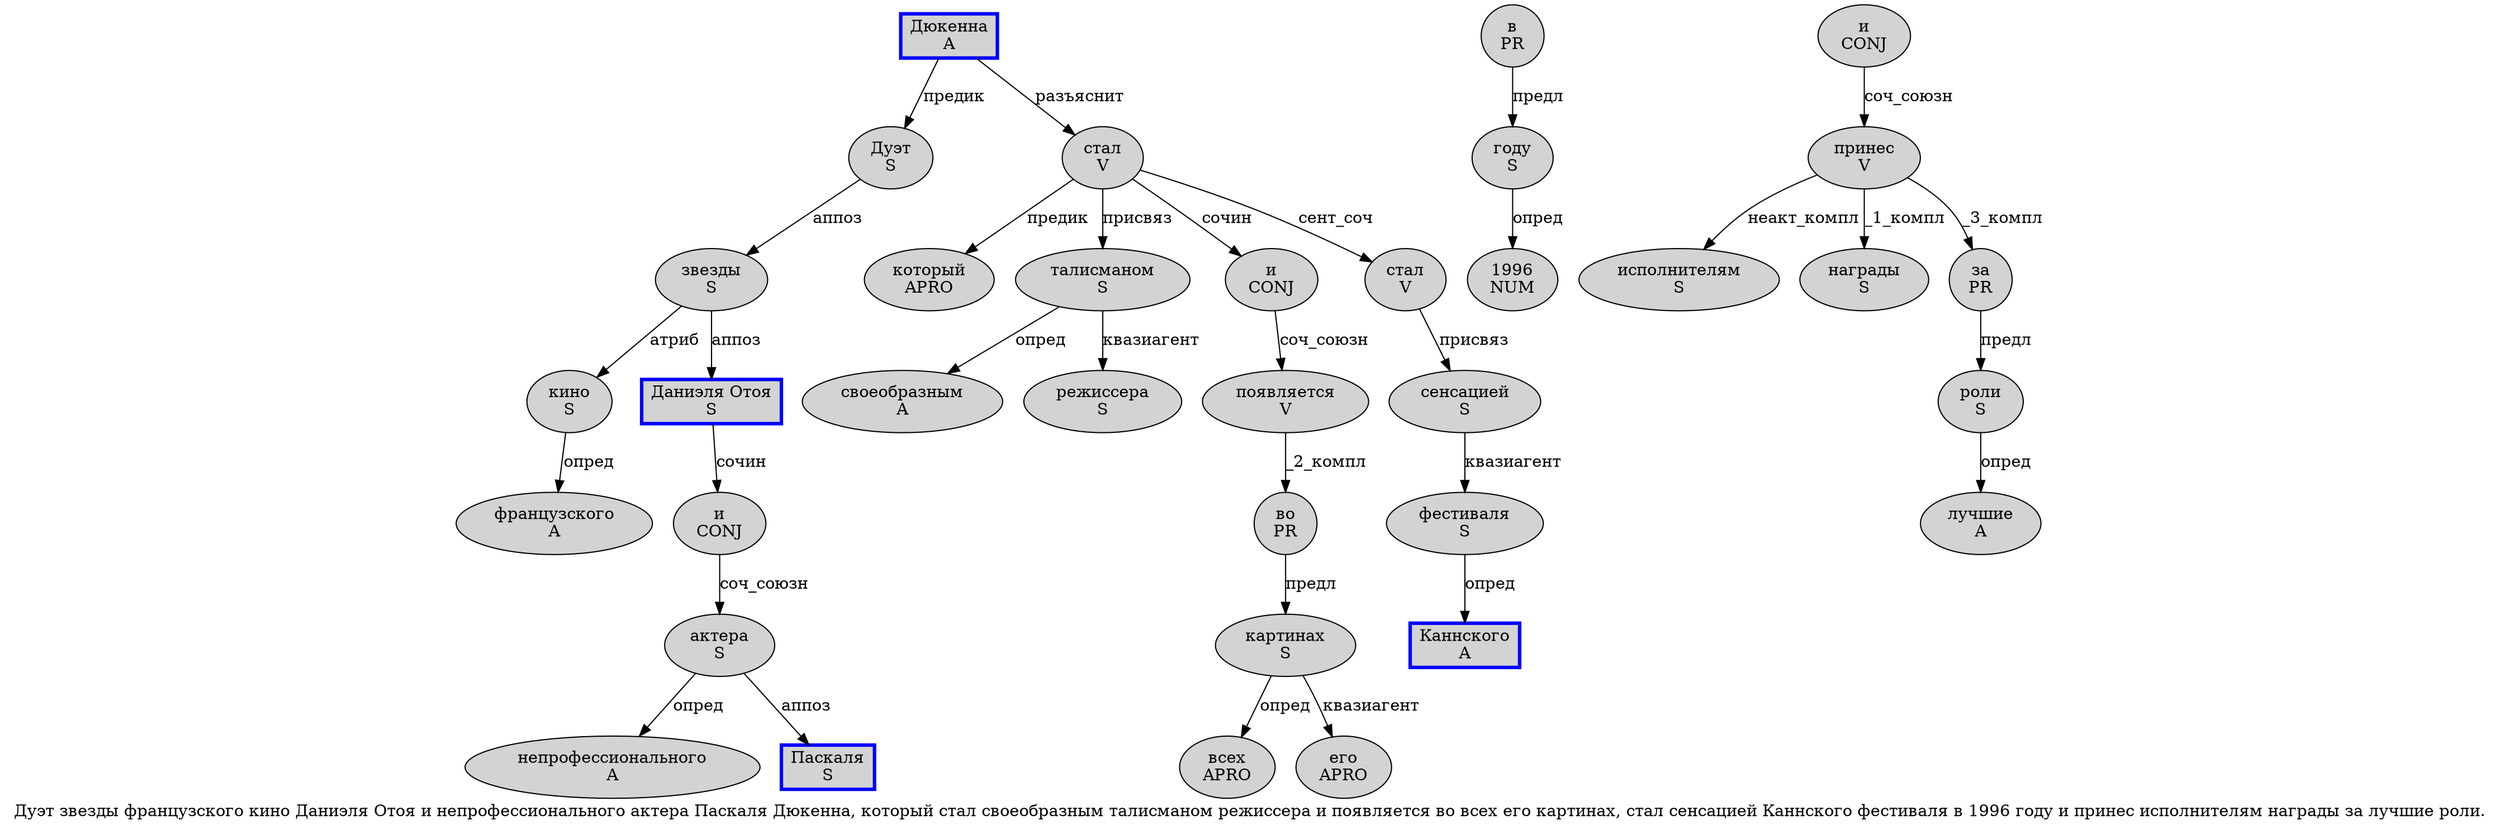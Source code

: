 digraph SENTENCE_286 {
	graph [label="Дуэт звезды французского кино Даниэля Отоя и непрофессионального актера Паскаля Дюкенна, который стал своеобразным талисманом режиссера и появляется во всех его картинах, стал сенсацией Каннского фестиваля в 1996 году и принес исполнителям награды за лучшие роли."]
	node [style=filled]
		0 [label="Дуэт
S" color="" fillcolor=lightgray penwidth=1 shape=ellipse]
		1 [label="звезды
S" color="" fillcolor=lightgray penwidth=1 shape=ellipse]
		2 [label="французского
A" color="" fillcolor=lightgray penwidth=1 shape=ellipse]
		3 [label="кино
S" color="" fillcolor=lightgray penwidth=1 shape=ellipse]
		4 [label="Даниэля Отоя
S" color=blue fillcolor=lightgray penwidth=3 shape=box]
		5 [label="и
CONJ" color="" fillcolor=lightgray penwidth=1 shape=ellipse]
		6 [label="непрофессионального
A" color="" fillcolor=lightgray penwidth=1 shape=ellipse]
		7 [label="актера
S" color="" fillcolor=lightgray penwidth=1 shape=ellipse]
		8 [label="Паскаля
S" color=blue fillcolor=lightgray penwidth=3 shape=box]
		9 [label="Дюкенна
A" color=blue fillcolor=lightgray penwidth=3 shape=box]
		11 [label="который
APRO" color="" fillcolor=lightgray penwidth=1 shape=ellipse]
		12 [label="стал
V" color="" fillcolor=lightgray penwidth=1 shape=ellipse]
		13 [label="своеобразным
A" color="" fillcolor=lightgray penwidth=1 shape=ellipse]
		14 [label="талисманом
S" color="" fillcolor=lightgray penwidth=1 shape=ellipse]
		15 [label="режиссера
S" color="" fillcolor=lightgray penwidth=1 shape=ellipse]
		16 [label="и
CONJ" color="" fillcolor=lightgray penwidth=1 shape=ellipse]
		17 [label="появляется
V" color="" fillcolor=lightgray penwidth=1 shape=ellipse]
		18 [label="во
PR" color="" fillcolor=lightgray penwidth=1 shape=ellipse]
		19 [label="всех
APRO" color="" fillcolor=lightgray penwidth=1 shape=ellipse]
		20 [label="его
APRO" color="" fillcolor=lightgray penwidth=1 shape=ellipse]
		21 [label="картинах
S" color="" fillcolor=lightgray penwidth=1 shape=ellipse]
		23 [label="стал
V" color="" fillcolor=lightgray penwidth=1 shape=ellipse]
		24 [label="сенсацией
S" color="" fillcolor=lightgray penwidth=1 shape=ellipse]
		25 [label="Каннского
A" color=blue fillcolor=lightgray penwidth=3 shape=box]
		26 [label="фестиваля
S" color="" fillcolor=lightgray penwidth=1 shape=ellipse]
		27 [label="в
PR" color="" fillcolor=lightgray penwidth=1 shape=ellipse]
		28 [label="1996
NUM" color="" fillcolor=lightgray penwidth=1 shape=ellipse]
		29 [label="году
S" color="" fillcolor=lightgray penwidth=1 shape=ellipse]
		30 [label="и
CONJ" color="" fillcolor=lightgray penwidth=1 shape=ellipse]
		31 [label="принес
V" color="" fillcolor=lightgray penwidth=1 shape=ellipse]
		32 [label="исполнителям
S" color="" fillcolor=lightgray penwidth=1 shape=ellipse]
		33 [label="награды
S" color="" fillcolor=lightgray penwidth=1 shape=ellipse]
		34 [label="за
PR" color="" fillcolor=lightgray penwidth=1 shape=ellipse]
		35 [label="лучшие
A" color="" fillcolor=lightgray penwidth=1 shape=ellipse]
		36 [label="роли
S" color="" fillcolor=lightgray penwidth=1 shape=ellipse]
			16 -> 17 [label="соч_союзн"]
			24 -> 26 [label="квазиагент"]
			9 -> 0 [label="предик"]
			9 -> 12 [label="разъяснит"]
			21 -> 19 [label="опред"]
			21 -> 20 [label="квазиагент"]
			4 -> 5 [label="сочин"]
			23 -> 24 [label="присвяз"]
			14 -> 13 [label="опред"]
			14 -> 15 [label="квазиагент"]
			0 -> 1 [label="аппоз"]
			27 -> 29 [label="предл"]
			12 -> 11 [label="предик"]
			12 -> 14 [label="присвяз"]
			12 -> 16 [label="сочин"]
			12 -> 23 [label="сент_соч"]
			1 -> 3 [label="атриб"]
			1 -> 4 [label="аппоз"]
			3 -> 2 [label="опред"]
			30 -> 31 [label="соч_союзн"]
			5 -> 7 [label="соч_союзн"]
			29 -> 28 [label="опред"]
			31 -> 32 [label="неакт_компл"]
			31 -> 33 [label="_1_компл"]
			31 -> 34 [label="_3_компл"]
			17 -> 18 [label="_2_компл"]
			18 -> 21 [label="предл"]
			36 -> 35 [label="опред"]
			34 -> 36 [label="предл"]
			7 -> 6 [label="опред"]
			7 -> 8 [label="аппоз"]
			26 -> 25 [label="опред"]
}